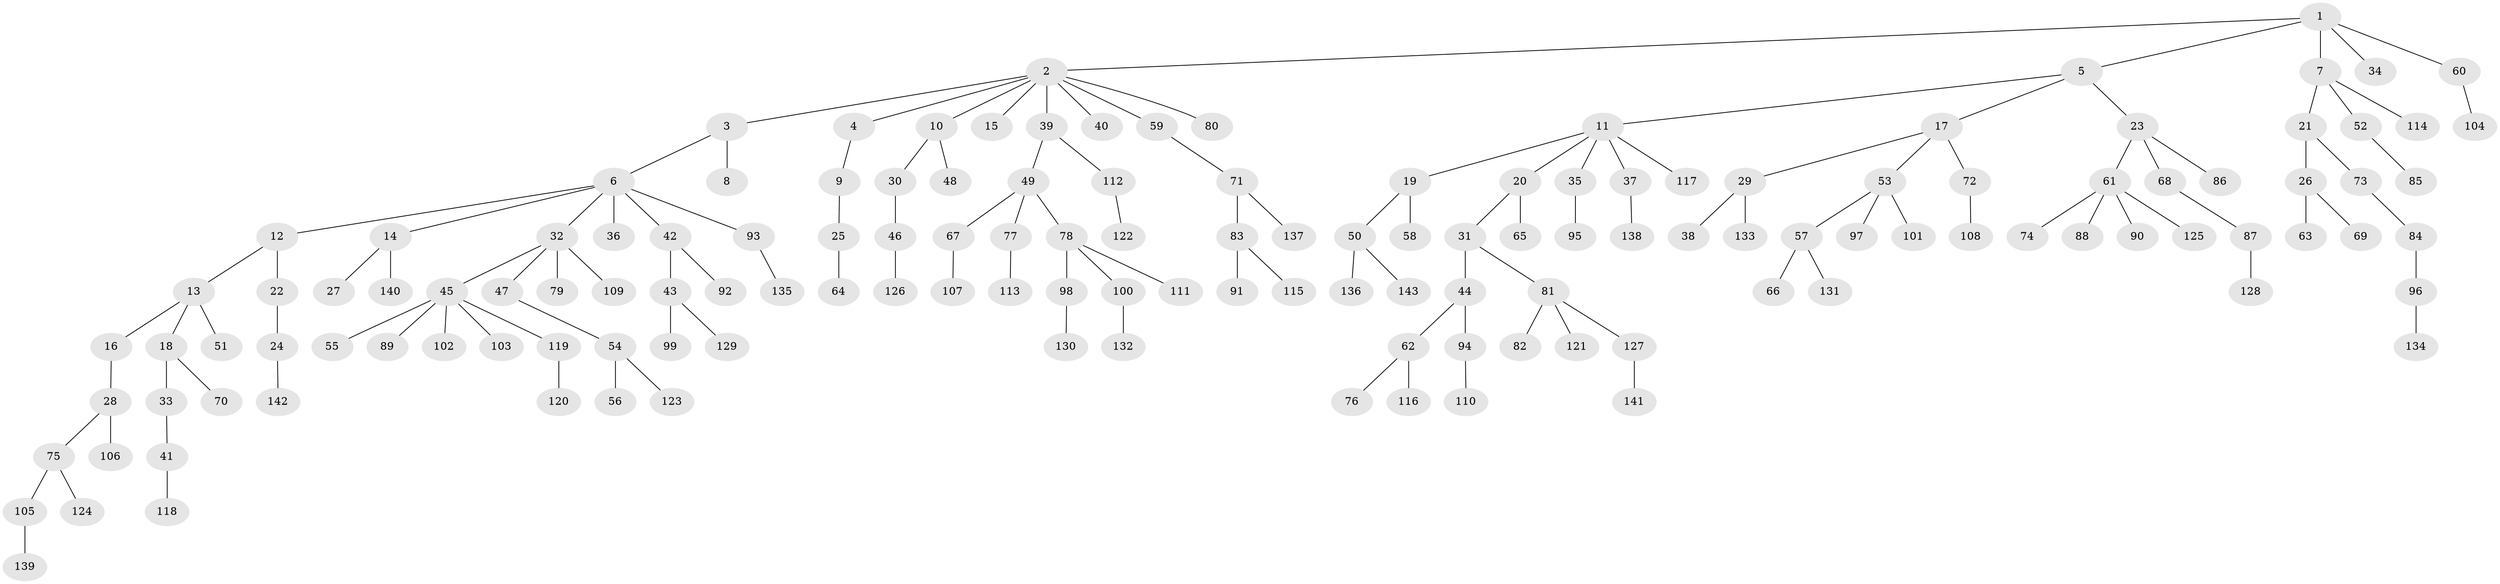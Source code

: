 // coarse degree distribution, {3: 0.1388888888888889, 5: 0.041666666666666664, 2: 0.3333333333333333, 6: 0.013888888888888888, 1: 0.4305555555555556, 4: 0.041666666666666664}
// Generated by graph-tools (version 1.1) at 2025/51/03/04/25 22:51:43]
// undirected, 143 vertices, 142 edges
graph export_dot {
  node [color=gray90,style=filled];
  1;
  2;
  3;
  4;
  5;
  6;
  7;
  8;
  9;
  10;
  11;
  12;
  13;
  14;
  15;
  16;
  17;
  18;
  19;
  20;
  21;
  22;
  23;
  24;
  25;
  26;
  27;
  28;
  29;
  30;
  31;
  32;
  33;
  34;
  35;
  36;
  37;
  38;
  39;
  40;
  41;
  42;
  43;
  44;
  45;
  46;
  47;
  48;
  49;
  50;
  51;
  52;
  53;
  54;
  55;
  56;
  57;
  58;
  59;
  60;
  61;
  62;
  63;
  64;
  65;
  66;
  67;
  68;
  69;
  70;
  71;
  72;
  73;
  74;
  75;
  76;
  77;
  78;
  79;
  80;
  81;
  82;
  83;
  84;
  85;
  86;
  87;
  88;
  89;
  90;
  91;
  92;
  93;
  94;
  95;
  96;
  97;
  98;
  99;
  100;
  101;
  102;
  103;
  104;
  105;
  106;
  107;
  108;
  109;
  110;
  111;
  112;
  113;
  114;
  115;
  116;
  117;
  118;
  119;
  120;
  121;
  122;
  123;
  124;
  125;
  126;
  127;
  128;
  129;
  130;
  131;
  132;
  133;
  134;
  135;
  136;
  137;
  138;
  139;
  140;
  141;
  142;
  143;
  1 -- 2;
  1 -- 5;
  1 -- 7;
  1 -- 34;
  1 -- 60;
  2 -- 3;
  2 -- 4;
  2 -- 10;
  2 -- 15;
  2 -- 39;
  2 -- 40;
  2 -- 59;
  2 -- 80;
  3 -- 6;
  3 -- 8;
  4 -- 9;
  5 -- 11;
  5 -- 17;
  5 -- 23;
  6 -- 12;
  6 -- 14;
  6 -- 32;
  6 -- 36;
  6 -- 42;
  6 -- 93;
  7 -- 21;
  7 -- 52;
  7 -- 114;
  9 -- 25;
  10 -- 30;
  10 -- 48;
  11 -- 19;
  11 -- 20;
  11 -- 35;
  11 -- 37;
  11 -- 117;
  12 -- 13;
  12 -- 22;
  13 -- 16;
  13 -- 18;
  13 -- 51;
  14 -- 27;
  14 -- 140;
  16 -- 28;
  17 -- 29;
  17 -- 53;
  17 -- 72;
  18 -- 33;
  18 -- 70;
  19 -- 50;
  19 -- 58;
  20 -- 31;
  20 -- 65;
  21 -- 26;
  21 -- 73;
  22 -- 24;
  23 -- 61;
  23 -- 68;
  23 -- 86;
  24 -- 142;
  25 -- 64;
  26 -- 63;
  26 -- 69;
  28 -- 75;
  28 -- 106;
  29 -- 38;
  29 -- 133;
  30 -- 46;
  31 -- 44;
  31 -- 81;
  32 -- 45;
  32 -- 47;
  32 -- 79;
  32 -- 109;
  33 -- 41;
  35 -- 95;
  37 -- 138;
  39 -- 49;
  39 -- 112;
  41 -- 118;
  42 -- 43;
  42 -- 92;
  43 -- 99;
  43 -- 129;
  44 -- 62;
  44 -- 94;
  45 -- 55;
  45 -- 89;
  45 -- 102;
  45 -- 103;
  45 -- 119;
  46 -- 126;
  47 -- 54;
  49 -- 67;
  49 -- 77;
  49 -- 78;
  50 -- 136;
  50 -- 143;
  52 -- 85;
  53 -- 57;
  53 -- 97;
  53 -- 101;
  54 -- 56;
  54 -- 123;
  57 -- 66;
  57 -- 131;
  59 -- 71;
  60 -- 104;
  61 -- 74;
  61 -- 88;
  61 -- 90;
  61 -- 125;
  62 -- 76;
  62 -- 116;
  67 -- 107;
  68 -- 87;
  71 -- 83;
  71 -- 137;
  72 -- 108;
  73 -- 84;
  75 -- 105;
  75 -- 124;
  77 -- 113;
  78 -- 98;
  78 -- 100;
  78 -- 111;
  81 -- 82;
  81 -- 121;
  81 -- 127;
  83 -- 91;
  83 -- 115;
  84 -- 96;
  87 -- 128;
  93 -- 135;
  94 -- 110;
  96 -- 134;
  98 -- 130;
  100 -- 132;
  105 -- 139;
  112 -- 122;
  119 -- 120;
  127 -- 141;
}
